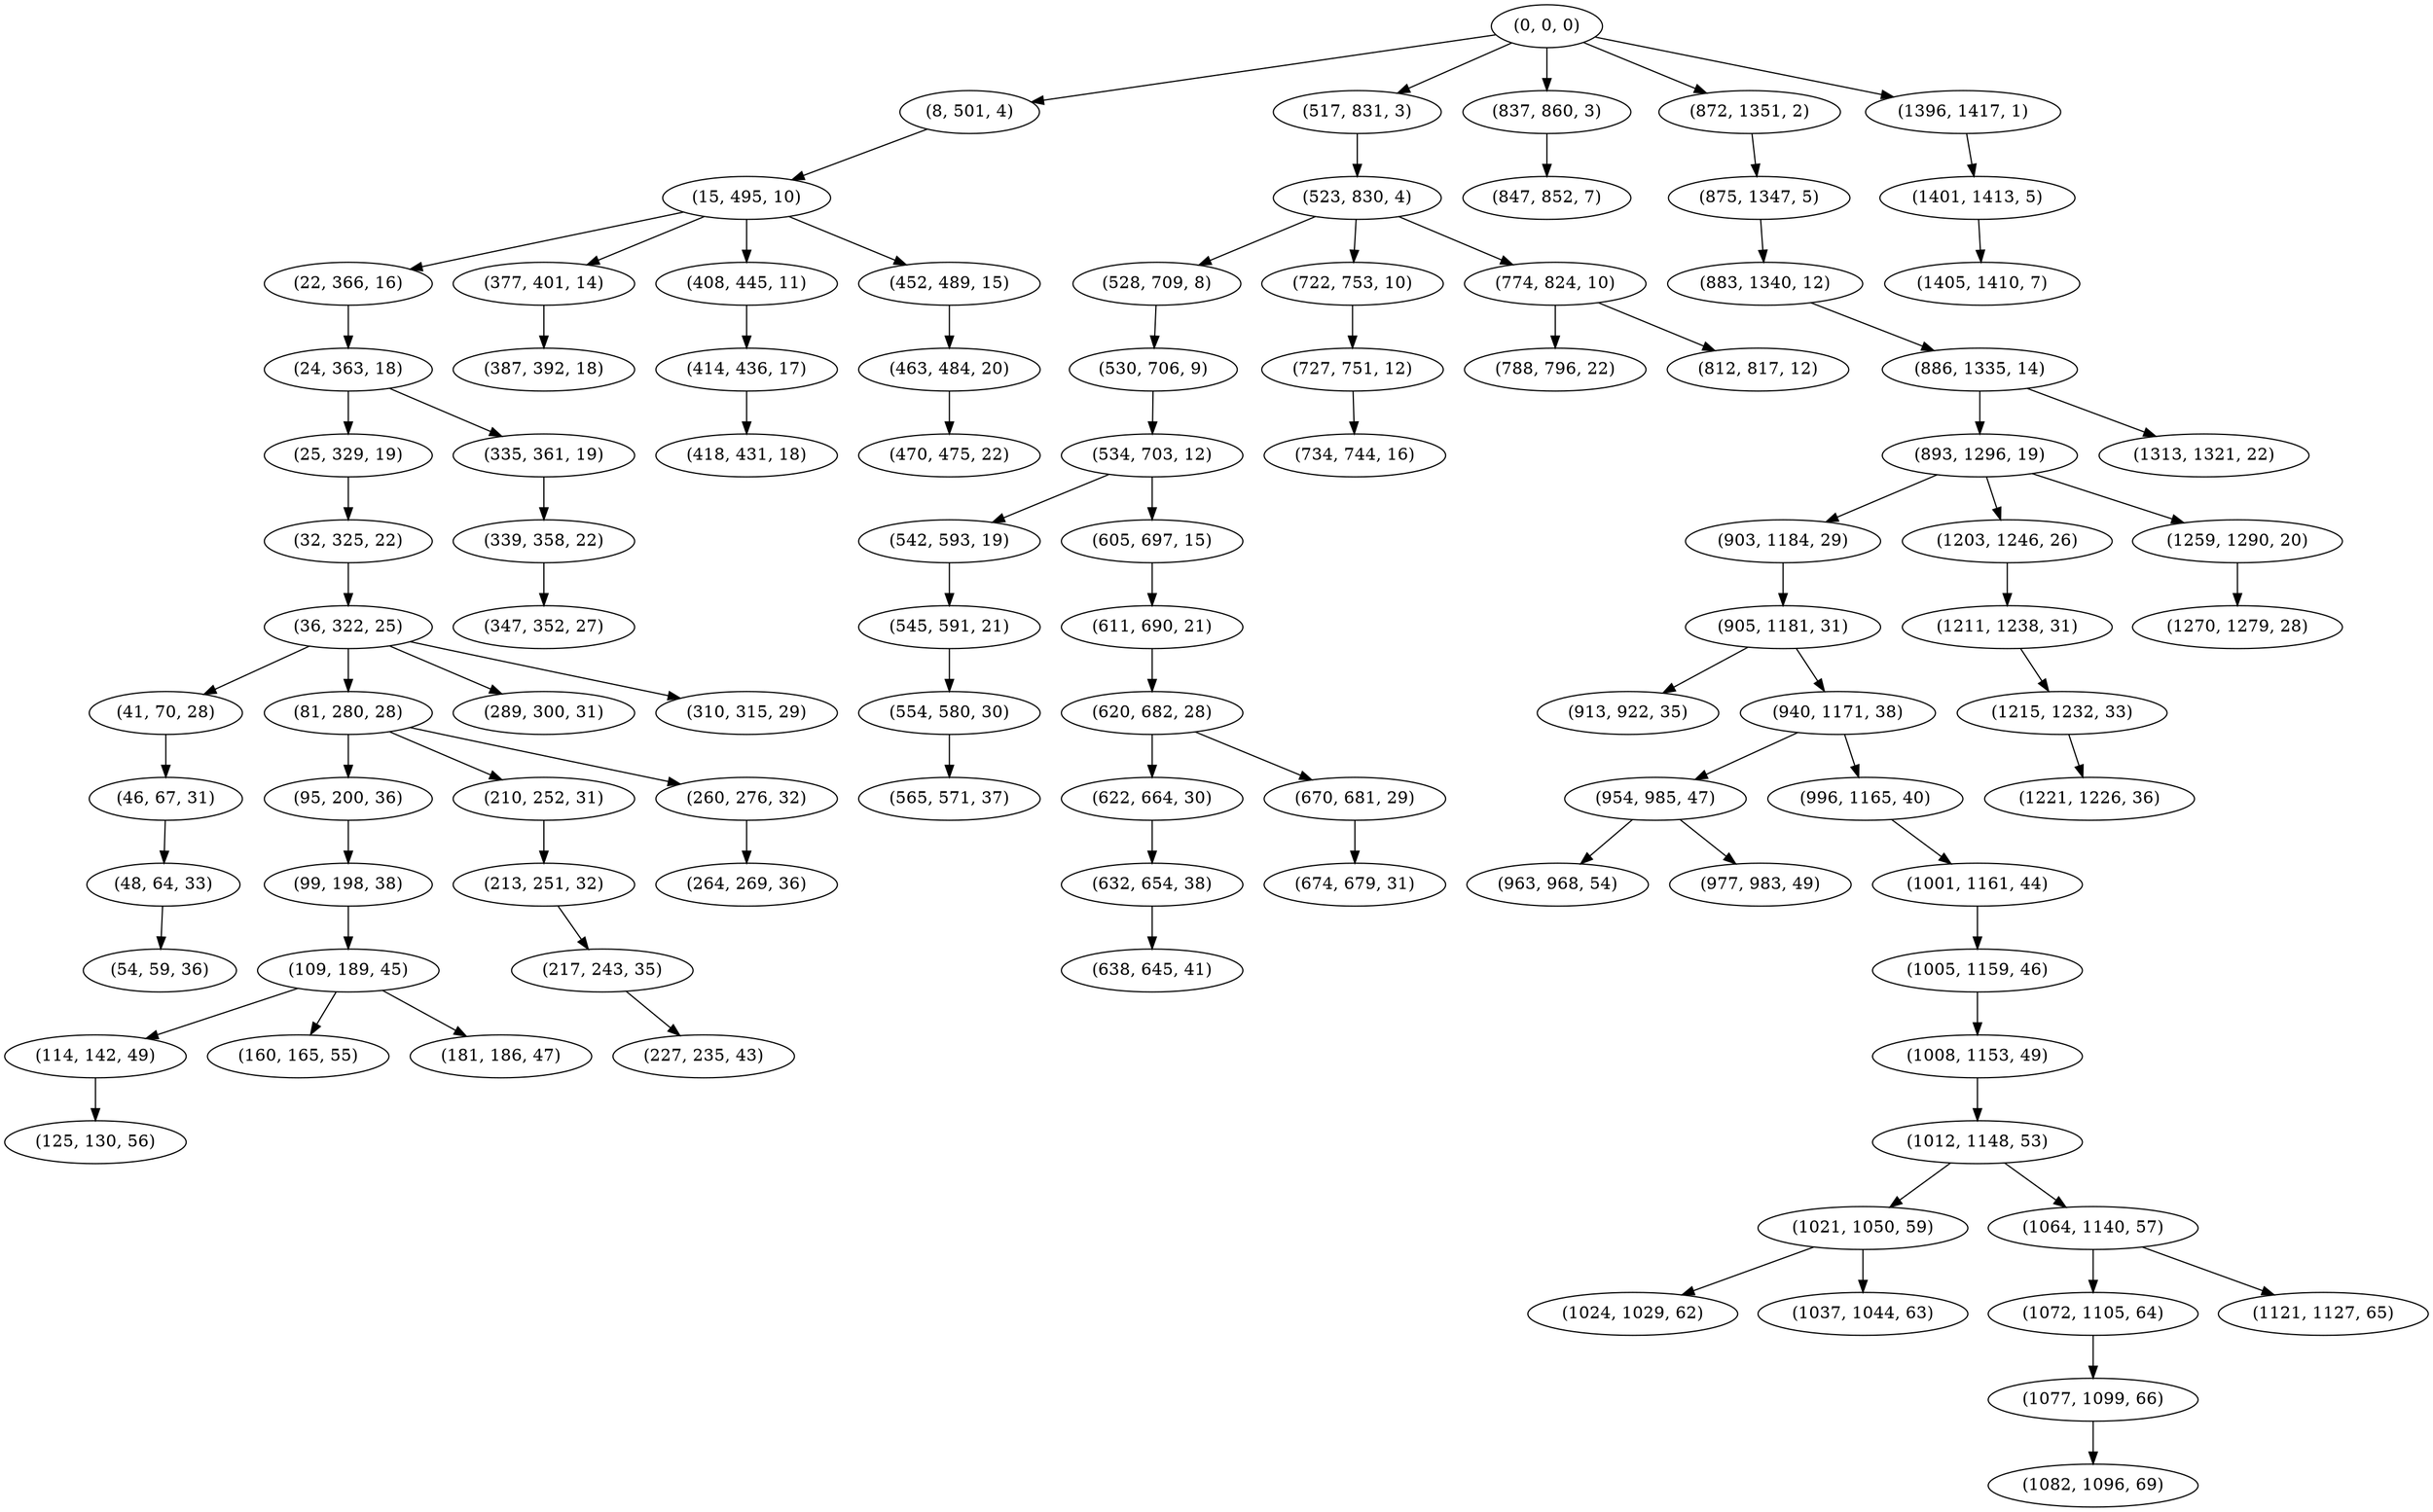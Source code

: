 digraph tree {
    "(0, 0, 0)";
    "(8, 501, 4)";
    "(15, 495, 10)";
    "(22, 366, 16)";
    "(24, 363, 18)";
    "(25, 329, 19)";
    "(32, 325, 22)";
    "(36, 322, 25)";
    "(41, 70, 28)";
    "(46, 67, 31)";
    "(48, 64, 33)";
    "(54, 59, 36)";
    "(81, 280, 28)";
    "(95, 200, 36)";
    "(99, 198, 38)";
    "(109, 189, 45)";
    "(114, 142, 49)";
    "(125, 130, 56)";
    "(160, 165, 55)";
    "(181, 186, 47)";
    "(210, 252, 31)";
    "(213, 251, 32)";
    "(217, 243, 35)";
    "(227, 235, 43)";
    "(260, 276, 32)";
    "(264, 269, 36)";
    "(289, 300, 31)";
    "(310, 315, 29)";
    "(335, 361, 19)";
    "(339, 358, 22)";
    "(347, 352, 27)";
    "(377, 401, 14)";
    "(387, 392, 18)";
    "(408, 445, 11)";
    "(414, 436, 17)";
    "(418, 431, 18)";
    "(452, 489, 15)";
    "(463, 484, 20)";
    "(470, 475, 22)";
    "(517, 831, 3)";
    "(523, 830, 4)";
    "(528, 709, 8)";
    "(530, 706, 9)";
    "(534, 703, 12)";
    "(542, 593, 19)";
    "(545, 591, 21)";
    "(554, 580, 30)";
    "(565, 571, 37)";
    "(605, 697, 15)";
    "(611, 690, 21)";
    "(620, 682, 28)";
    "(622, 664, 30)";
    "(632, 654, 38)";
    "(638, 645, 41)";
    "(670, 681, 29)";
    "(674, 679, 31)";
    "(722, 753, 10)";
    "(727, 751, 12)";
    "(734, 744, 16)";
    "(774, 824, 10)";
    "(788, 796, 22)";
    "(812, 817, 12)";
    "(837, 860, 3)";
    "(847, 852, 7)";
    "(872, 1351, 2)";
    "(875, 1347, 5)";
    "(883, 1340, 12)";
    "(886, 1335, 14)";
    "(893, 1296, 19)";
    "(903, 1184, 29)";
    "(905, 1181, 31)";
    "(913, 922, 35)";
    "(940, 1171, 38)";
    "(954, 985, 47)";
    "(963, 968, 54)";
    "(977, 983, 49)";
    "(996, 1165, 40)";
    "(1001, 1161, 44)";
    "(1005, 1159, 46)";
    "(1008, 1153, 49)";
    "(1012, 1148, 53)";
    "(1021, 1050, 59)";
    "(1024, 1029, 62)";
    "(1037, 1044, 63)";
    "(1064, 1140, 57)";
    "(1072, 1105, 64)";
    "(1077, 1099, 66)";
    "(1082, 1096, 69)";
    "(1121, 1127, 65)";
    "(1203, 1246, 26)";
    "(1211, 1238, 31)";
    "(1215, 1232, 33)";
    "(1221, 1226, 36)";
    "(1259, 1290, 20)";
    "(1270, 1279, 28)";
    "(1313, 1321, 22)";
    "(1396, 1417, 1)";
    "(1401, 1413, 5)";
    "(1405, 1410, 7)";
    "(0, 0, 0)" -> "(8, 501, 4)";
    "(0, 0, 0)" -> "(517, 831, 3)";
    "(0, 0, 0)" -> "(837, 860, 3)";
    "(0, 0, 0)" -> "(872, 1351, 2)";
    "(0, 0, 0)" -> "(1396, 1417, 1)";
    "(8, 501, 4)" -> "(15, 495, 10)";
    "(15, 495, 10)" -> "(22, 366, 16)";
    "(15, 495, 10)" -> "(377, 401, 14)";
    "(15, 495, 10)" -> "(408, 445, 11)";
    "(15, 495, 10)" -> "(452, 489, 15)";
    "(22, 366, 16)" -> "(24, 363, 18)";
    "(24, 363, 18)" -> "(25, 329, 19)";
    "(24, 363, 18)" -> "(335, 361, 19)";
    "(25, 329, 19)" -> "(32, 325, 22)";
    "(32, 325, 22)" -> "(36, 322, 25)";
    "(36, 322, 25)" -> "(41, 70, 28)";
    "(36, 322, 25)" -> "(81, 280, 28)";
    "(36, 322, 25)" -> "(289, 300, 31)";
    "(36, 322, 25)" -> "(310, 315, 29)";
    "(41, 70, 28)" -> "(46, 67, 31)";
    "(46, 67, 31)" -> "(48, 64, 33)";
    "(48, 64, 33)" -> "(54, 59, 36)";
    "(81, 280, 28)" -> "(95, 200, 36)";
    "(81, 280, 28)" -> "(210, 252, 31)";
    "(81, 280, 28)" -> "(260, 276, 32)";
    "(95, 200, 36)" -> "(99, 198, 38)";
    "(99, 198, 38)" -> "(109, 189, 45)";
    "(109, 189, 45)" -> "(114, 142, 49)";
    "(109, 189, 45)" -> "(160, 165, 55)";
    "(109, 189, 45)" -> "(181, 186, 47)";
    "(114, 142, 49)" -> "(125, 130, 56)";
    "(210, 252, 31)" -> "(213, 251, 32)";
    "(213, 251, 32)" -> "(217, 243, 35)";
    "(217, 243, 35)" -> "(227, 235, 43)";
    "(260, 276, 32)" -> "(264, 269, 36)";
    "(335, 361, 19)" -> "(339, 358, 22)";
    "(339, 358, 22)" -> "(347, 352, 27)";
    "(377, 401, 14)" -> "(387, 392, 18)";
    "(408, 445, 11)" -> "(414, 436, 17)";
    "(414, 436, 17)" -> "(418, 431, 18)";
    "(452, 489, 15)" -> "(463, 484, 20)";
    "(463, 484, 20)" -> "(470, 475, 22)";
    "(517, 831, 3)" -> "(523, 830, 4)";
    "(523, 830, 4)" -> "(528, 709, 8)";
    "(523, 830, 4)" -> "(722, 753, 10)";
    "(523, 830, 4)" -> "(774, 824, 10)";
    "(528, 709, 8)" -> "(530, 706, 9)";
    "(530, 706, 9)" -> "(534, 703, 12)";
    "(534, 703, 12)" -> "(542, 593, 19)";
    "(534, 703, 12)" -> "(605, 697, 15)";
    "(542, 593, 19)" -> "(545, 591, 21)";
    "(545, 591, 21)" -> "(554, 580, 30)";
    "(554, 580, 30)" -> "(565, 571, 37)";
    "(605, 697, 15)" -> "(611, 690, 21)";
    "(611, 690, 21)" -> "(620, 682, 28)";
    "(620, 682, 28)" -> "(622, 664, 30)";
    "(620, 682, 28)" -> "(670, 681, 29)";
    "(622, 664, 30)" -> "(632, 654, 38)";
    "(632, 654, 38)" -> "(638, 645, 41)";
    "(670, 681, 29)" -> "(674, 679, 31)";
    "(722, 753, 10)" -> "(727, 751, 12)";
    "(727, 751, 12)" -> "(734, 744, 16)";
    "(774, 824, 10)" -> "(788, 796, 22)";
    "(774, 824, 10)" -> "(812, 817, 12)";
    "(837, 860, 3)" -> "(847, 852, 7)";
    "(872, 1351, 2)" -> "(875, 1347, 5)";
    "(875, 1347, 5)" -> "(883, 1340, 12)";
    "(883, 1340, 12)" -> "(886, 1335, 14)";
    "(886, 1335, 14)" -> "(893, 1296, 19)";
    "(886, 1335, 14)" -> "(1313, 1321, 22)";
    "(893, 1296, 19)" -> "(903, 1184, 29)";
    "(893, 1296, 19)" -> "(1203, 1246, 26)";
    "(893, 1296, 19)" -> "(1259, 1290, 20)";
    "(903, 1184, 29)" -> "(905, 1181, 31)";
    "(905, 1181, 31)" -> "(913, 922, 35)";
    "(905, 1181, 31)" -> "(940, 1171, 38)";
    "(940, 1171, 38)" -> "(954, 985, 47)";
    "(940, 1171, 38)" -> "(996, 1165, 40)";
    "(954, 985, 47)" -> "(963, 968, 54)";
    "(954, 985, 47)" -> "(977, 983, 49)";
    "(996, 1165, 40)" -> "(1001, 1161, 44)";
    "(1001, 1161, 44)" -> "(1005, 1159, 46)";
    "(1005, 1159, 46)" -> "(1008, 1153, 49)";
    "(1008, 1153, 49)" -> "(1012, 1148, 53)";
    "(1012, 1148, 53)" -> "(1021, 1050, 59)";
    "(1012, 1148, 53)" -> "(1064, 1140, 57)";
    "(1021, 1050, 59)" -> "(1024, 1029, 62)";
    "(1021, 1050, 59)" -> "(1037, 1044, 63)";
    "(1064, 1140, 57)" -> "(1072, 1105, 64)";
    "(1064, 1140, 57)" -> "(1121, 1127, 65)";
    "(1072, 1105, 64)" -> "(1077, 1099, 66)";
    "(1077, 1099, 66)" -> "(1082, 1096, 69)";
    "(1203, 1246, 26)" -> "(1211, 1238, 31)";
    "(1211, 1238, 31)" -> "(1215, 1232, 33)";
    "(1215, 1232, 33)" -> "(1221, 1226, 36)";
    "(1259, 1290, 20)" -> "(1270, 1279, 28)";
    "(1396, 1417, 1)" -> "(1401, 1413, 5)";
    "(1401, 1413, 5)" -> "(1405, 1410, 7)";
}
